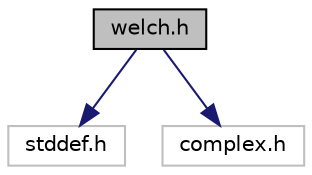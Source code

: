 digraph "welch.h"
{
 // LATEX_PDF_SIZE
  edge [fontname="Helvetica",fontsize="10",labelfontname="Helvetica",labelfontsize="10"];
  node [fontname="Helvetica",fontsize="10",shape=record];
  Node1 [label="welch.h",height=0.2,width=0.4,color="black", fillcolor="grey75", style="filled", fontcolor="black",tooltip="Definición de funciones que calcula la Densidad Espectral de Potencia de un array complejo y genera s..."];
  Node1 -> Node2 [color="midnightblue",fontsize="10",style="solid",fontname="Helvetica"];
  Node2 [label="stddef.h",height=0.2,width=0.4,color="grey75", fillcolor="white", style="filled",tooltip=" "];
  Node1 -> Node3 [color="midnightblue",fontsize="10",style="solid",fontname="Helvetica"];
  Node3 [label="complex.h",height=0.2,width=0.4,color="grey75", fillcolor="white", style="filled",tooltip=" "];
}

